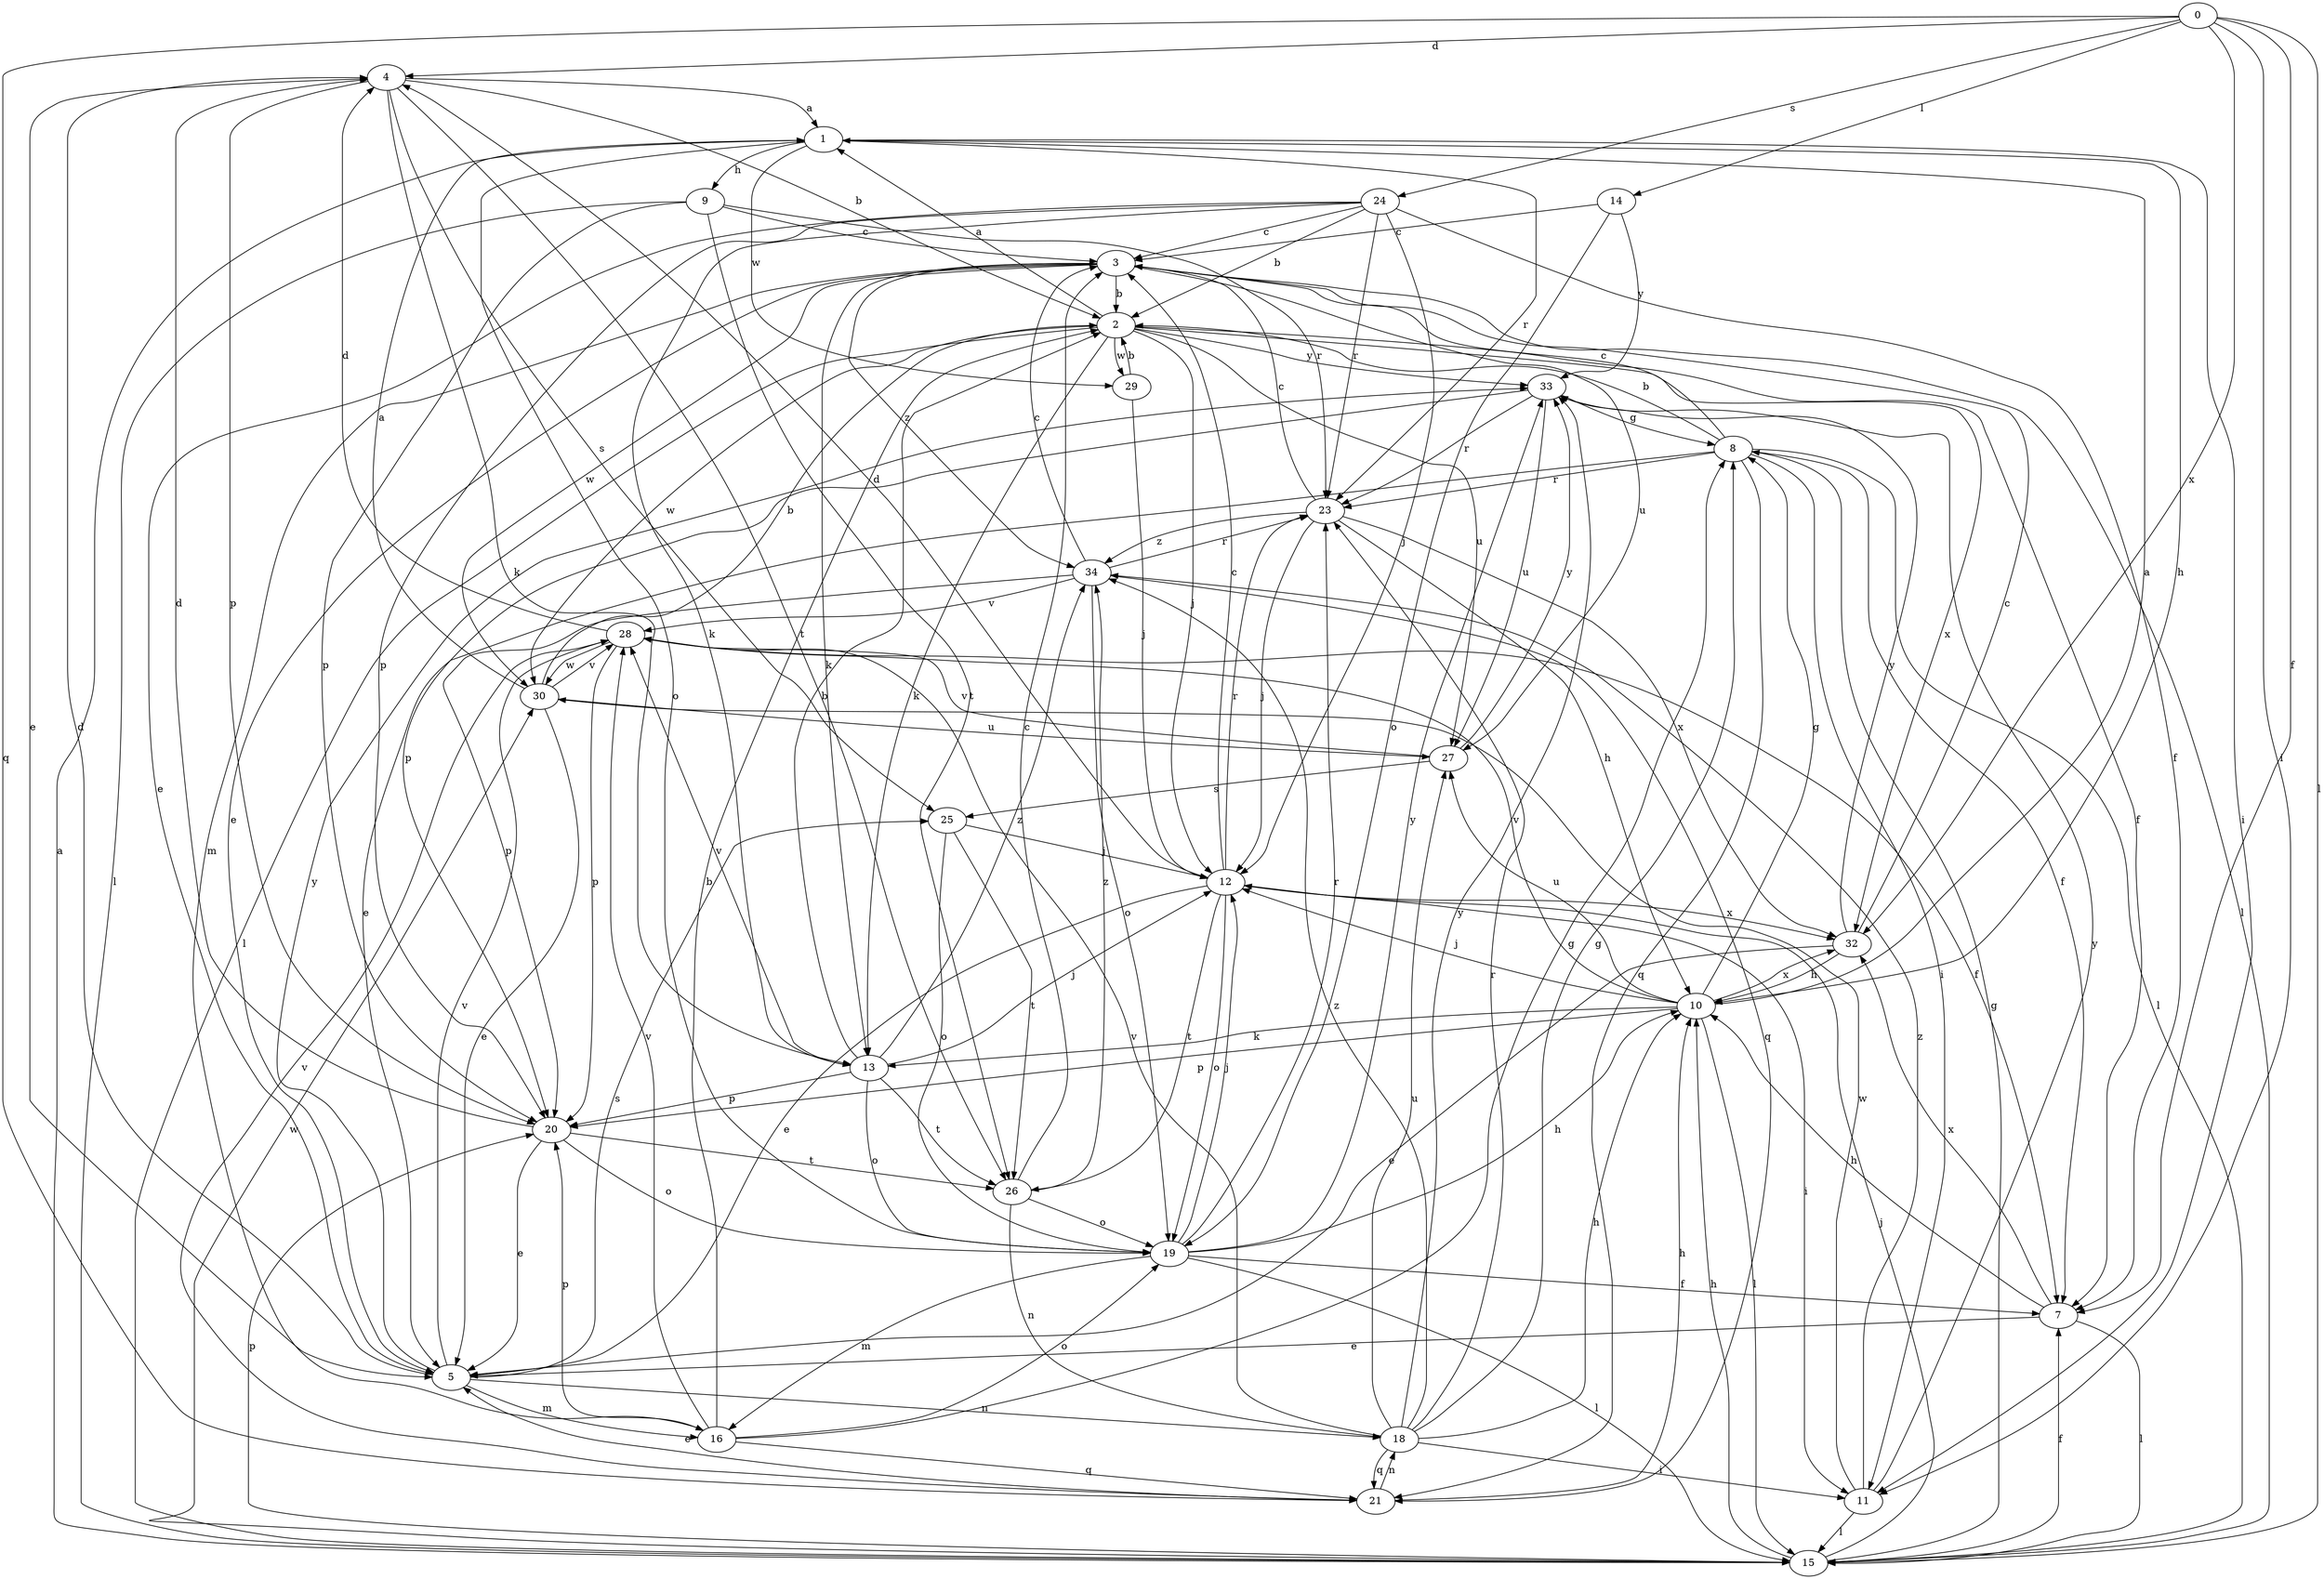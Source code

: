 strict digraph  {
0;
1;
2;
3;
4;
5;
7;
8;
9;
10;
11;
12;
13;
14;
15;
16;
18;
19;
20;
21;
23;
24;
25;
26;
27;
28;
29;
30;
32;
33;
34;
0 -> 4  [label=d];
0 -> 7  [label=f];
0 -> 11  [label=i];
0 -> 14  [label=l];
0 -> 15  [label=l];
0 -> 21  [label=q];
0 -> 24  [label=s];
0 -> 32  [label=x];
1 -> 9  [label=h];
1 -> 10  [label=h];
1 -> 11  [label=i];
1 -> 19  [label=o];
1 -> 23  [label=r];
1 -> 29  [label=w];
2 -> 1  [label=a];
2 -> 7  [label=f];
2 -> 12  [label=j];
2 -> 13  [label=k];
2 -> 15  [label=l];
2 -> 27  [label=u];
2 -> 29  [label=w];
2 -> 30  [label=w];
2 -> 32  [label=x];
2 -> 33  [label=y];
3 -> 2  [label=b];
3 -> 5  [label=e];
3 -> 13  [label=k];
3 -> 15  [label=l];
3 -> 16  [label=m];
3 -> 27  [label=u];
3 -> 30  [label=w];
3 -> 34  [label=z];
4 -> 1  [label=a];
4 -> 2  [label=b];
4 -> 5  [label=e];
4 -> 13  [label=k];
4 -> 20  [label=p];
4 -> 25  [label=s];
4 -> 26  [label=t];
5 -> 4  [label=d];
5 -> 16  [label=m];
5 -> 18  [label=n];
5 -> 25  [label=s];
5 -> 28  [label=v];
5 -> 33  [label=y];
7 -> 5  [label=e];
7 -> 10  [label=h];
7 -> 15  [label=l];
7 -> 32  [label=x];
8 -> 2  [label=b];
8 -> 3  [label=c];
8 -> 5  [label=e];
8 -> 7  [label=f];
8 -> 11  [label=i];
8 -> 15  [label=l];
8 -> 21  [label=q];
8 -> 23  [label=r];
9 -> 3  [label=c];
9 -> 15  [label=l];
9 -> 20  [label=p];
9 -> 23  [label=r];
9 -> 26  [label=t];
10 -> 1  [label=a];
10 -> 8  [label=g];
10 -> 12  [label=j];
10 -> 13  [label=k];
10 -> 15  [label=l];
10 -> 20  [label=p];
10 -> 27  [label=u];
10 -> 28  [label=v];
10 -> 32  [label=x];
11 -> 15  [label=l];
11 -> 30  [label=w];
11 -> 33  [label=y];
11 -> 34  [label=z];
12 -> 3  [label=c];
12 -> 4  [label=d];
12 -> 5  [label=e];
12 -> 11  [label=i];
12 -> 19  [label=o];
12 -> 23  [label=r];
12 -> 26  [label=t];
12 -> 32  [label=x];
13 -> 2  [label=b];
13 -> 12  [label=j];
13 -> 19  [label=o];
13 -> 20  [label=p];
13 -> 26  [label=t];
13 -> 28  [label=v];
13 -> 34  [label=z];
14 -> 3  [label=c];
14 -> 19  [label=o];
14 -> 33  [label=y];
15 -> 1  [label=a];
15 -> 7  [label=f];
15 -> 8  [label=g];
15 -> 10  [label=h];
15 -> 12  [label=j];
15 -> 20  [label=p];
15 -> 30  [label=w];
16 -> 2  [label=b];
16 -> 8  [label=g];
16 -> 19  [label=o];
16 -> 20  [label=p];
16 -> 21  [label=q];
16 -> 28  [label=v];
18 -> 8  [label=g];
18 -> 10  [label=h];
18 -> 11  [label=i];
18 -> 21  [label=q];
18 -> 23  [label=r];
18 -> 27  [label=u];
18 -> 28  [label=v];
18 -> 33  [label=y];
18 -> 34  [label=z];
19 -> 7  [label=f];
19 -> 10  [label=h];
19 -> 12  [label=j];
19 -> 15  [label=l];
19 -> 16  [label=m];
19 -> 23  [label=r];
19 -> 33  [label=y];
20 -> 4  [label=d];
20 -> 5  [label=e];
20 -> 19  [label=o];
20 -> 26  [label=t];
21 -> 5  [label=e];
21 -> 10  [label=h];
21 -> 18  [label=n];
21 -> 28  [label=v];
23 -> 3  [label=c];
23 -> 10  [label=h];
23 -> 12  [label=j];
23 -> 32  [label=x];
23 -> 34  [label=z];
24 -> 2  [label=b];
24 -> 3  [label=c];
24 -> 5  [label=e];
24 -> 7  [label=f];
24 -> 12  [label=j];
24 -> 13  [label=k];
24 -> 20  [label=p];
24 -> 23  [label=r];
25 -> 12  [label=j];
25 -> 19  [label=o];
25 -> 26  [label=t];
26 -> 3  [label=c];
26 -> 18  [label=n];
26 -> 19  [label=o];
26 -> 34  [label=z];
27 -> 25  [label=s];
27 -> 28  [label=v];
27 -> 33  [label=y];
28 -> 4  [label=d];
28 -> 7  [label=f];
28 -> 20  [label=p];
28 -> 30  [label=w];
29 -> 2  [label=b];
29 -> 12  [label=j];
30 -> 1  [label=a];
30 -> 2  [label=b];
30 -> 5  [label=e];
30 -> 27  [label=u];
30 -> 28  [label=v];
32 -> 3  [label=c];
32 -> 5  [label=e];
32 -> 10  [label=h];
32 -> 33  [label=y];
33 -> 8  [label=g];
33 -> 20  [label=p];
33 -> 23  [label=r];
33 -> 27  [label=u];
34 -> 3  [label=c];
34 -> 19  [label=o];
34 -> 20  [label=p];
34 -> 21  [label=q];
34 -> 23  [label=r];
34 -> 28  [label=v];
}
